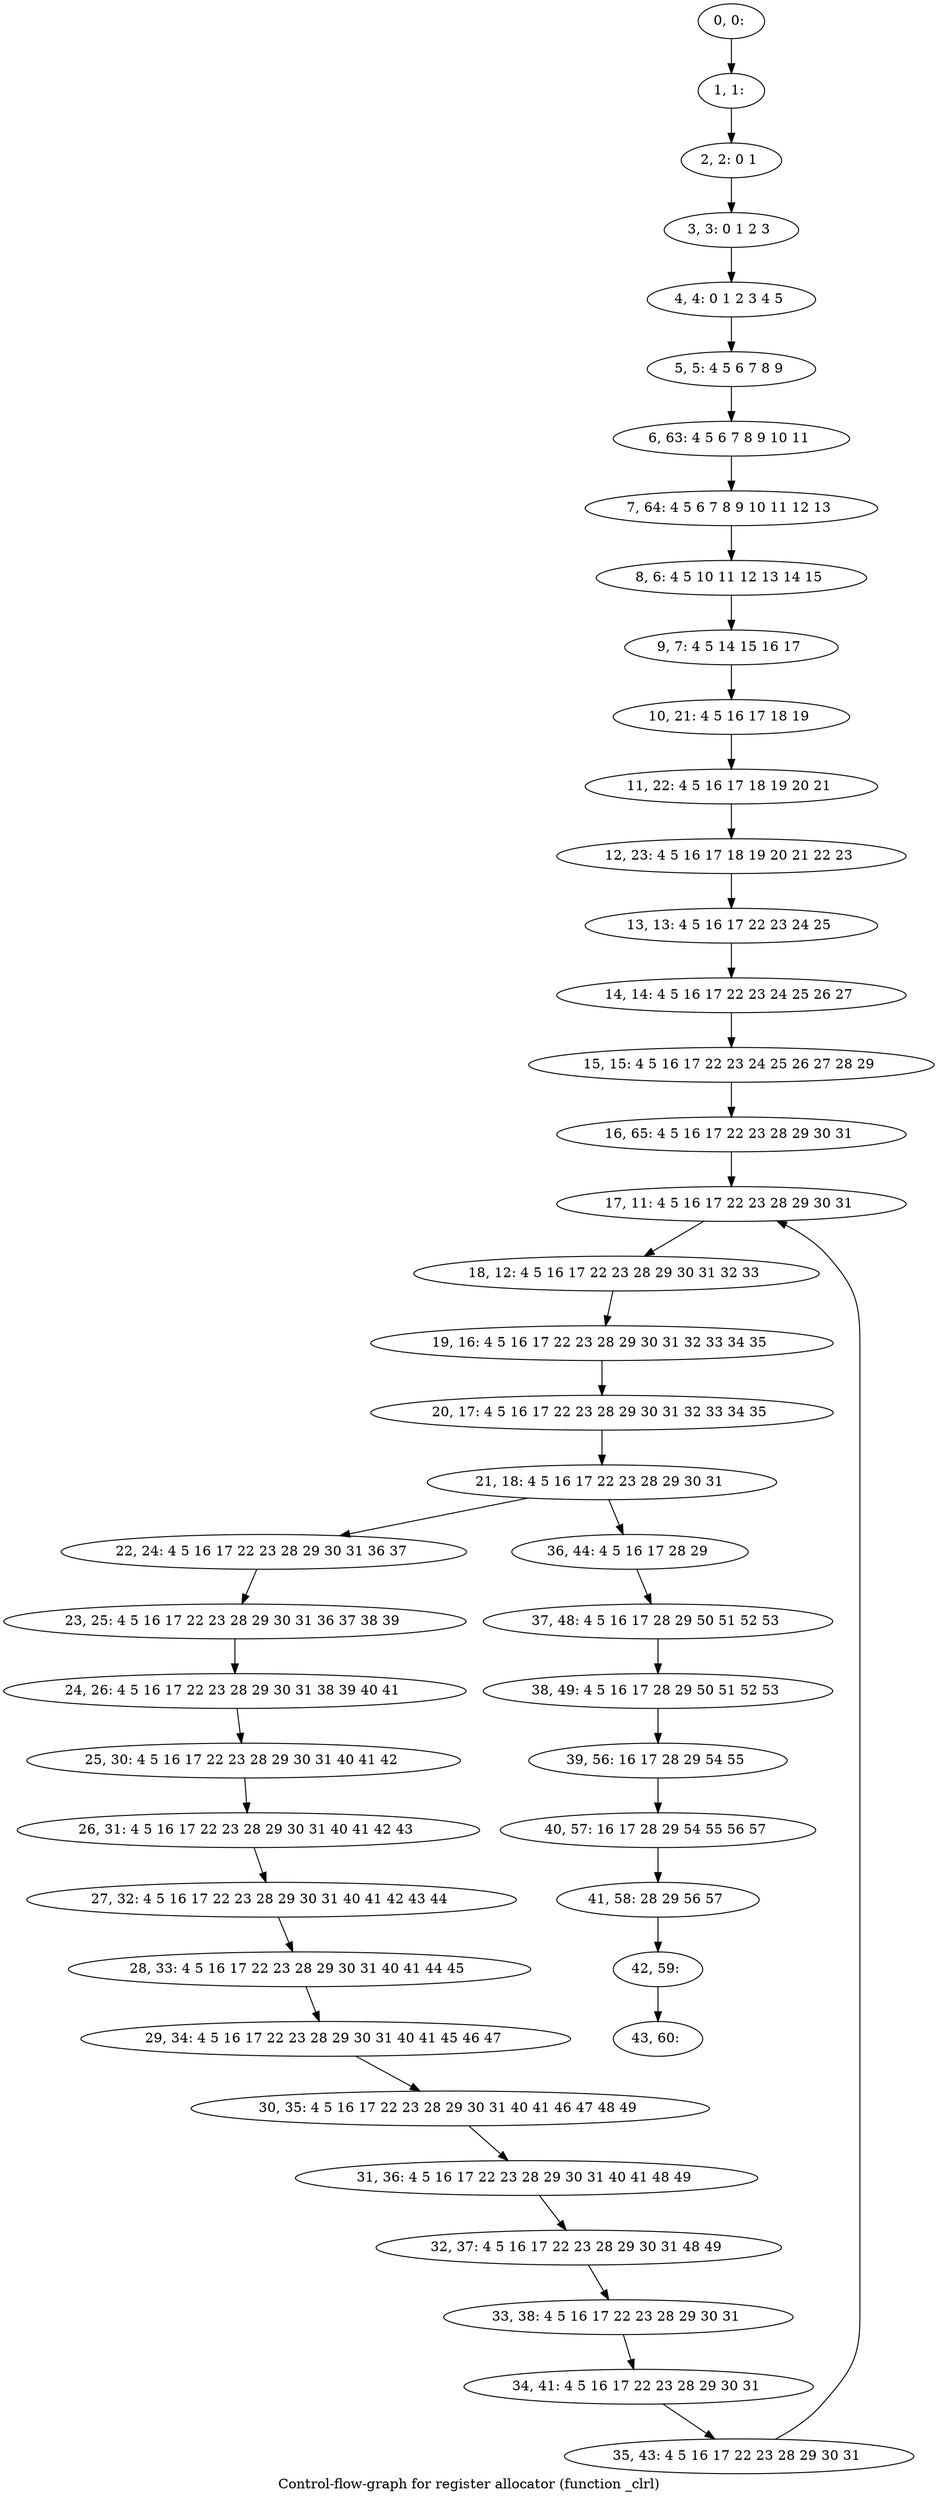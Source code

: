 digraph G {
graph [label="Control-flow-graph for register allocator (function _clrl)"]
0[label="0, 0: "];
1[label="1, 1: "];
2[label="2, 2: 0 1 "];
3[label="3, 3: 0 1 2 3 "];
4[label="4, 4: 0 1 2 3 4 5 "];
5[label="5, 5: 4 5 6 7 8 9 "];
6[label="6, 63: 4 5 6 7 8 9 10 11 "];
7[label="7, 64: 4 5 6 7 8 9 10 11 12 13 "];
8[label="8, 6: 4 5 10 11 12 13 14 15 "];
9[label="9, 7: 4 5 14 15 16 17 "];
10[label="10, 21: 4 5 16 17 18 19 "];
11[label="11, 22: 4 5 16 17 18 19 20 21 "];
12[label="12, 23: 4 5 16 17 18 19 20 21 22 23 "];
13[label="13, 13: 4 5 16 17 22 23 24 25 "];
14[label="14, 14: 4 5 16 17 22 23 24 25 26 27 "];
15[label="15, 15: 4 5 16 17 22 23 24 25 26 27 28 29 "];
16[label="16, 65: 4 5 16 17 22 23 28 29 30 31 "];
17[label="17, 11: 4 5 16 17 22 23 28 29 30 31 "];
18[label="18, 12: 4 5 16 17 22 23 28 29 30 31 32 33 "];
19[label="19, 16: 4 5 16 17 22 23 28 29 30 31 32 33 34 35 "];
20[label="20, 17: 4 5 16 17 22 23 28 29 30 31 32 33 34 35 "];
21[label="21, 18: 4 5 16 17 22 23 28 29 30 31 "];
22[label="22, 24: 4 5 16 17 22 23 28 29 30 31 36 37 "];
23[label="23, 25: 4 5 16 17 22 23 28 29 30 31 36 37 38 39 "];
24[label="24, 26: 4 5 16 17 22 23 28 29 30 31 38 39 40 41 "];
25[label="25, 30: 4 5 16 17 22 23 28 29 30 31 40 41 42 "];
26[label="26, 31: 4 5 16 17 22 23 28 29 30 31 40 41 42 43 "];
27[label="27, 32: 4 5 16 17 22 23 28 29 30 31 40 41 42 43 44 "];
28[label="28, 33: 4 5 16 17 22 23 28 29 30 31 40 41 44 45 "];
29[label="29, 34: 4 5 16 17 22 23 28 29 30 31 40 41 45 46 47 "];
30[label="30, 35: 4 5 16 17 22 23 28 29 30 31 40 41 46 47 48 49 "];
31[label="31, 36: 4 5 16 17 22 23 28 29 30 31 40 41 48 49 "];
32[label="32, 37: 4 5 16 17 22 23 28 29 30 31 48 49 "];
33[label="33, 38: 4 5 16 17 22 23 28 29 30 31 "];
34[label="34, 41: 4 5 16 17 22 23 28 29 30 31 "];
35[label="35, 43: 4 5 16 17 22 23 28 29 30 31 "];
36[label="36, 44: 4 5 16 17 28 29 "];
37[label="37, 48: 4 5 16 17 28 29 50 51 52 53 "];
38[label="38, 49: 4 5 16 17 28 29 50 51 52 53 "];
39[label="39, 56: 16 17 28 29 54 55 "];
40[label="40, 57: 16 17 28 29 54 55 56 57 "];
41[label="41, 58: 28 29 56 57 "];
42[label="42, 59: "];
43[label="43, 60: "];
0->1 ;
1->2 ;
2->3 ;
3->4 ;
4->5 ;
5->6 ;
6->7 ;
7->8 ;
8->9 ;
9->10 ;
10->11 ;
11->12 ;
12->13 ;
13->14 ;
14->15 ;
15->16 ;
16->17 ;
17->18 ;
18->19 ;
19->20 ;
20->21 ;
21->22 ;
21->36 ;
22->23 ;
23->24 ;
24->25 ;
25->26 ;
26->27 ;
27->28 ;
28->29 ;
29->30 ;
30->31 ;
31->32 ;
32->33 ;
33->34 ;
34->35 ;
35->17 ;
36->37 ;
37->38 ;
38->39 ;
39->40 ;
40->41 ;
41->42 ;
42->43 ;
}
